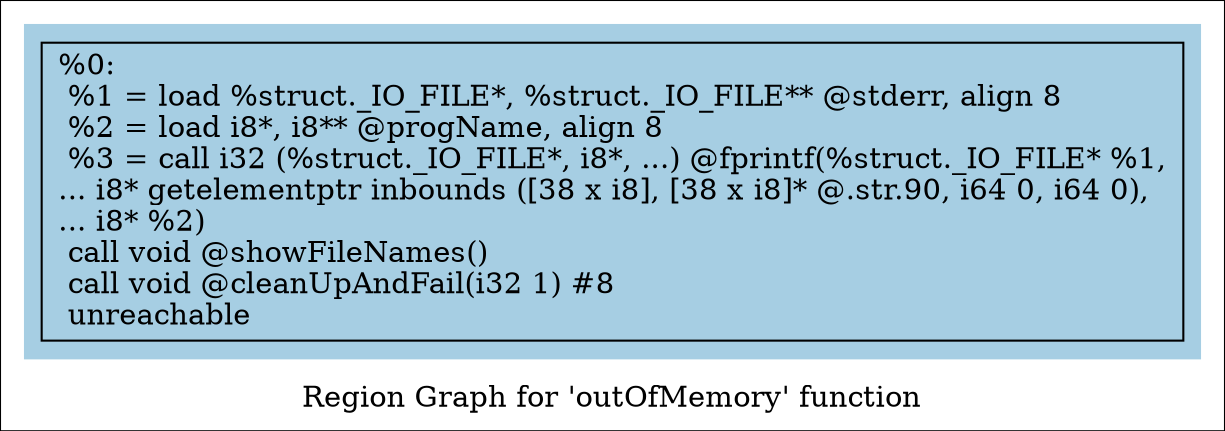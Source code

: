 digraph "Region Graph for 'outOfMemory' function" {
	label="Region Graph for 'outOfMemory' function";

	Node0x2a3fd50 [shape=record,label="{%0:\l  %1 = load %struct._IO_FILE*, %struct._IO_FILE** @stderr, align 8\l  %2 = load i8*, i8** @progName, align 8\l  %3 = call i32 (%struct._IO_FILE*, i8*, ...) @fprintf(%struct._IO_FILE* %1,\l... i8* getelementptr inbounds ([38 x i8], [38 x i8]* @.str.90, i64 0, i64 0),\l... i8* %2)\l  call void @showFileNames()\l  call void @cleanUpAndFail(i32 1) #8\l  unreachable\l}"];
	colorscheme = "paired12"
        subgraph cluster_0x2b841c0 {
          label = "";
          style = filled;
          color = 1
          Node0x2a3fd50;
        }
}
